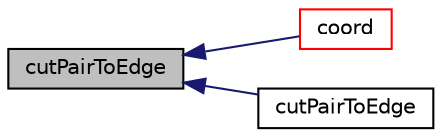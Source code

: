 digraph "cutPairToEdge"
{
  bgcolor="transparent";
  edge [fontname="Helvetica",fontsize="10",labelfontname="Helvetica",labelfontsize="10"];
  node [fontname="Helvetica",fontsize="10",shape=record];
  rankdir="LR";
  Node1 [label="cutPairToEdge",height=0.2,width=0.4,color="black", fillcolor="grey75", style="filled", fontcolor="black"];
  Node1 -> Node2 [dir="back",color="midnightblue",fontsize="10",style="solid",fontname="Helvetica"];
  Node2 [label="coord",height=0.2,width=0.4,color="red",URL="$a00621.html#a272d10ee27ddbd3a20bccfc71015fb18",tooltip="Return coordinate of cut (uses weight if edgeCut) "];
  Node1 -> Node3 [dir="back",color="midnightblue",fontsize="10",style="solid",fontname="Helvetica"];
  Node3 [label="cutPairToEdge",height=0.2,width=0.4,color="black",URL="$a00621.html#abd48f007f62f7863a37b71949e47e6ef"];
}
